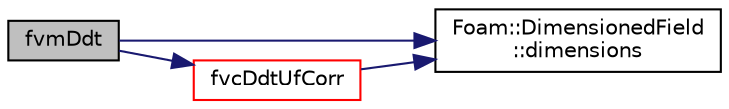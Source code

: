 digraph "fvmDdt"
{
  bgcolor="transparent";
  edge [fontname="Helvetica",fontsize="10",labelfontname="Helvetica",labelfontsize="10"];
  node [fontname="Helvetica",fontsize="10",shape=record];
  rankdir="LR";
  Node63 [label="fvmDdt",height=0.2,width=0.4,color="black", fillcolor="grey75", style="filled", fontcolor="black"];
  Node63 -> Node64 [color="midnightblue",fontsize="10",style="solid",fontname="Helvetica"];
  Node64 [label="Foam::DimensionedField\l::dimensions",height=0.2,width=0.4,color="black",URL="$a27497.html#a512673c2674ca2d38885f1bb5f6994fb",tooltip="Return dimensions. "];
  Node63 -> Node65 [color="midnightblue",fontsize="10",style="solid",fontname="Helvetica"];
  Node65 [label="fvcDdtUfCorr",height=0.2,width=0.4,color="red",URL="$a23321.html#ad0fea6bdfccc4eb9f17d18d0d0c0c517"];
  Node65 -> Node64 [color="midnightblue",fontsize="10",style="solid",fontname="Helvetica"];
}
